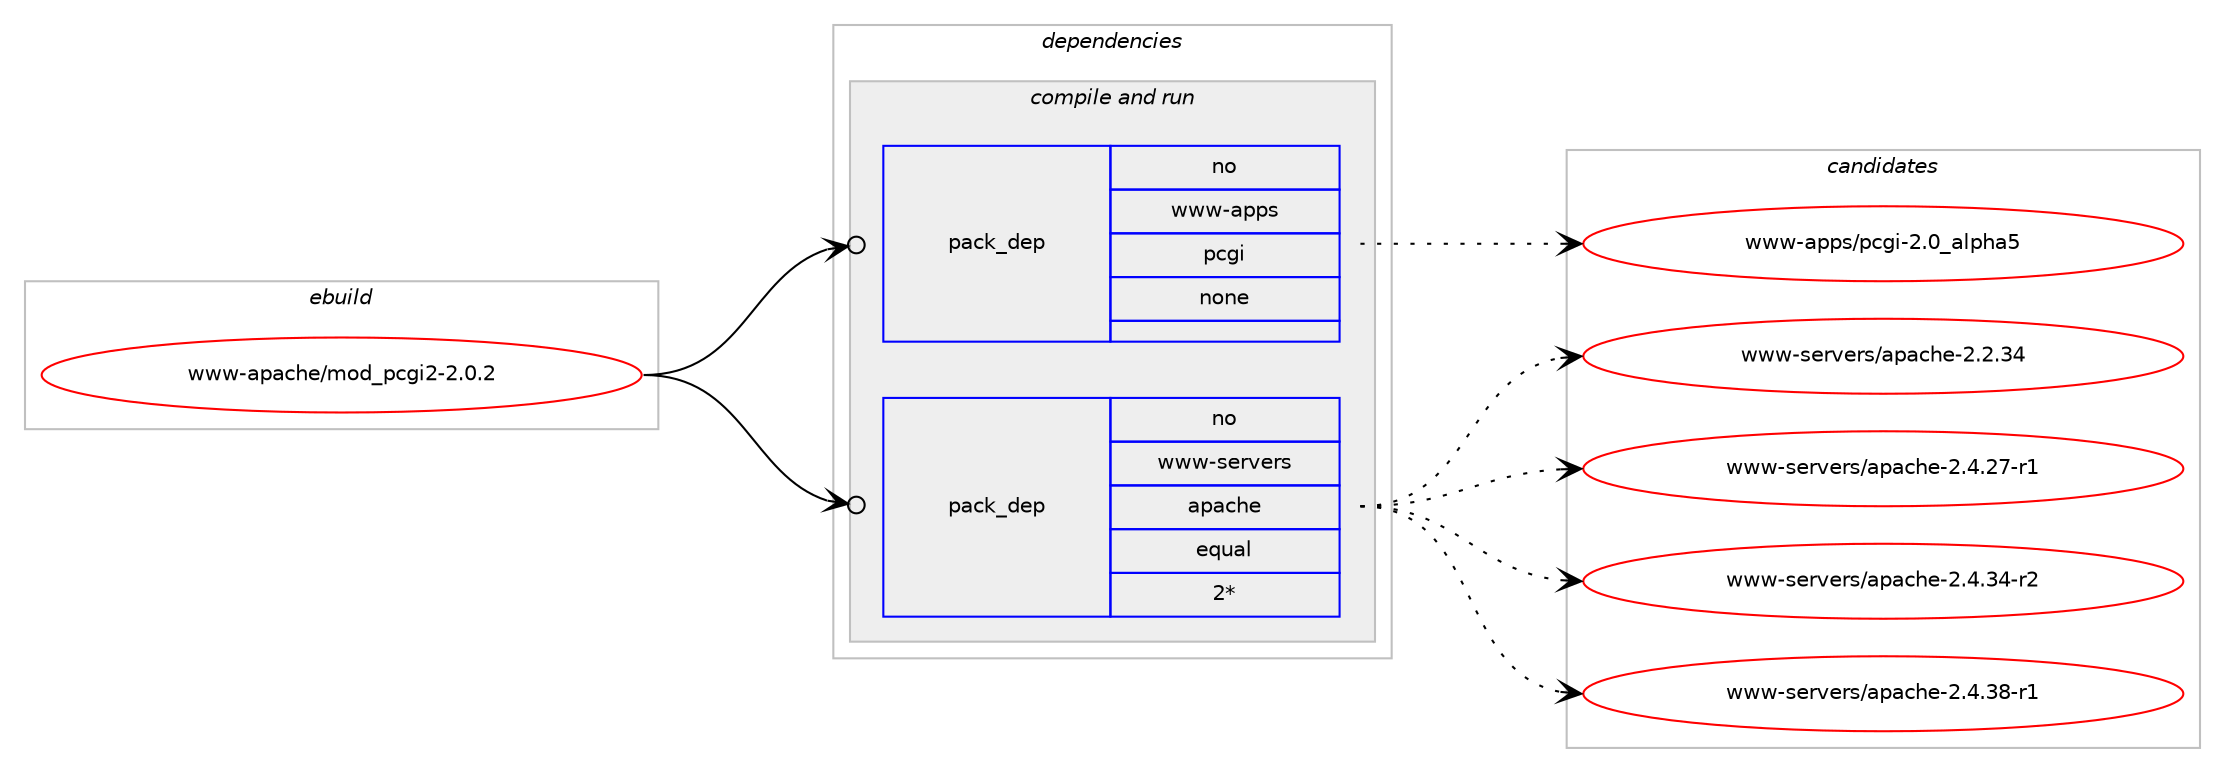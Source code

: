 digraph prolog {

# *************
# Graph options
# *************

newrank=true;
concentrate=true;
compound=true;
graph [rankdir=LR,fontname=Helvetica,fontsize=10,ranksep=1.5];#, ranksep=2.5, nodesep=0.2];
edge  [arrowhead=vee];
node  [fontname=Helvetica,fontsize=10];

# **********
# The ebuild
# **********

subgraph cluster_leftcol {
color=gray;
rank=same;
label=<<i>ebuild</i>>;
id [label="www-apache/mod_pcgi2-2.0.2", color=red, width=4, href="../www-apache/mod_pcgi2-2.0.2.svg"];
}

# ****************
# The dependencies
# ****************

subgraph cluster_midcol {
color=gray;
label=<<i>dependencies</i>>;
subgraph cluster_compile {
fillcolor="#eeeeee";
style=filled;
label=<<i>compile</i>>;
}
subgraph cluster_compileandrun {
fillcolor="#eeeeee";
style=filled;
label=<<i>compile and run</i>>;
subgraph pack1251621 {
dependency1743585 [label=<<TABLE BORDER="0" CELLBORDER="1" CELLSPACING="0" CELLPADDING="4" WIDTH="220"><TR><TD ROWSPAN="6" CELLPADDING="30">pack_dep</TD></TR><TR><TD WIDTH="110">no</TD></TR><TR><TD>www-apps</TD></TR><TR><TD>pcgi</TD></TR><TR><TD>none</TD></TR><TR><TD></TD></TR></TABLE>>, shape=none, color=blue];
}
id:e -> dependency1743585:w [weight=20,style="solid",arrowhead="odotvee"];
subgraph pack1251622 {
dependency1743586 [label=<<TABLE BORDER="0" CELLBORDER="1" CELLSPACING="0" CELLPADDING="4" WIDTH="220"><TR><TD ROWSPAN="6" CELLPADDING="30">pack_dep</TD></TR><TR><TD WIDTH="110">no</TD></TR><TR><TD>www-servers</TD></TR><TR><TD>apache</TD></TR><TR><TD>equal</TD></TR><TR><TD>2*</TD></TR></TABLE>>, shape=none, color=blue];
}
id:e -> dependency1743586:w [weight=20,style="solid",arrowhead="odotvee"];
}
subgraph cluster_run {
fillcolor="#eeeeee";
style=filled;
label=<<i>run</i>>;
}
}

# **************
# The candidates
# **************

subgraph cluster_choices {
rank=same;
color=gray;
label=<<i>candidates</i>>;

subgraph choice1251621 {
color=black;
nodesep=1;
choice119119119459711211211547112991031054550464895971081121049753 [label="www-apps/pcgi-2.0_alpha5", color=red, width=4,href="../www-apps/pcgi-2.0_alpha5.svg"];
dependency1743585:e -> choice119119119459711211211547112991031054550464895971081121049753:w [style=dotted,weight="100"];
}
subgraph choice1251622 {
color=black;
nodesep=1;
choice119119119451151011141181011141154797112979910410145504650465152 [label="www-servers/apache-2.2.34", color=red, width=4,href="../www-servers/apache-2.2.34.svg"];
choice1191191194511510111411810111411547971129799104101455046524650554511449 [label="www-servers/apache-2.4.27-r1", color=red, width=4,href="../www-servers/apache-2.4.27-r1.svg"];
choice1191191194511510111411810111411547971129799104101455046524651524511450 [label="www-servers/apache-2.4.34-r2", color=red, width=4,href="../www-servers/apache-2.4.34-r2.svg"];
choice1191191194511510111411810111411547971129799104101455046524651564511449 [label="www-servers/apache-2.4.38-r1", color=red, width=4,href="../www-servers/apache-2.4.38-r1.svg"];
dependency1743586:e -> choice119119119451151011141181011141154797112979910410145504650465152:w [style=dotted,weight="100"];
dependency1743586:e -> choice1191191194511510111411810111411547971129799104101455046524650554511449:w [style=dotted,weight="100"];
dependency1743586:e -> choice1191191194511510111411810111411547971129799104101455046524651524511450:w [style=dotted,weight="100"];
dependency1743586:e -> choice1191191194511510111411810111411547971129799104101455046524651564511449:w [style=dotted,weight="100"];
}
}

}
